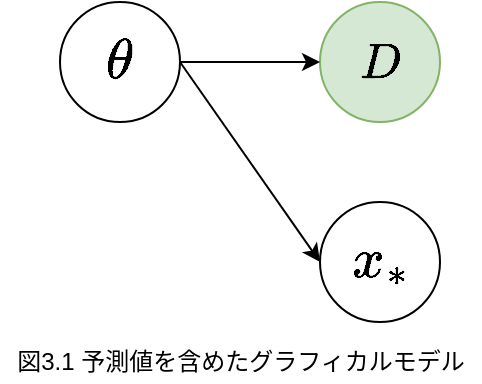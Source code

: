 <mxfile version="18.0.1" type="device"><diagram id="Ks0kNMtUKJn0_D7UWgVs" name="Page-1"><mxGraphModel dx="426" dy="493" grid="1" gridSize="10" guides="1" tooltips="1" connect="1" arrows="1" fold="1" page="1" pageScale="1" pageWidth="827" pageHeight="1169" math="1" shadow="0"><root><mxCell id="0"/><mxCell id="1" parent="0"/><mxCell id="2" value="&lt;font style=&quot;font-size: 24px&quot;&gt;`\theta`&lt;/font&gt;" style="ellipse;whiteSpace=wrap;html=1;aspect=fixed;" parent="1" vertex="1"><mxGeometry x="150" y="50" width="60" height="60" as="geometry"/></mxCell><mxCell id="3" value="&lt;font face=&quot;Times New Roman&quot;&gt;`D`&lt;/font&gt;" style="ellipse;whiteSpace=wrap;html=1;aspect=fixed;fontSize=24;fillColor=#d5e8d4;strokeColor=#82b366;" parent="1" vertex="1"><mxGeometry x="280" y="50" width="60" height="60" as="geometry"/></mxCell><mxCell id="4" value="&lt;font style=&quot;font-size: 24px&quot;&gt;`x_\ast`&lt;/font&gt;" style="ellipse;whiteSpace=wrap;html=1;aspect=fixed;" parent="1" vertex="1"><mxGeometry x="280" y="150" width="60" height="60" as="geometry"/></mxCell><mxCell id="5" value="" style="endArrow=classic;html=1;fontSize=24;exitX=1;exitY=0.5;exitDx=0;exitDy=0;entryX=0;entryY=0.5;entryDx=0;entryDy=0;" parent="1" source="2" target="3" edge="1"><mxGeometry width="50" height="50" relative="1" as="geometry"><mxPoint x="230" y="180" as="sourcePoint"/><mxPoint x="280" y="130" as="targetPoint"/></mxGeometry></mxCell><mxCell id="6" value="" style="endArrow=classic;html=1;fontSize=24;exitX=1;exitY=0.5;exitDx=0;exitDy=0;entryX=0;entryY=0.5;entryDx=0;entryDy=0;" parent="1" source="2" target="4" edge="1"><mxGeometry width="50" height="50" relative="1" as="geometry"><mxPoint x="230" y="180" as="sourcePoint"/><mxPoint x="280" y="130" as="targetPoint"/></mxGeometry></mxCell><mxCell id="-vwx96DRkGwUTcFkt9wf-6" value="図3.1 予測値を含めたグラフィカルモデル" style="text;html=1;align=center;verticalAlign=middle;resizable=0;points=[];autosize=1;strokeColor=none;fillColor=none;" vertex="1" parent="1"><mxGeometry x="120" y="220" width="240" height="20" as="geometry"/></mxCell></root></mxGraphModel></diagram></mxfile>